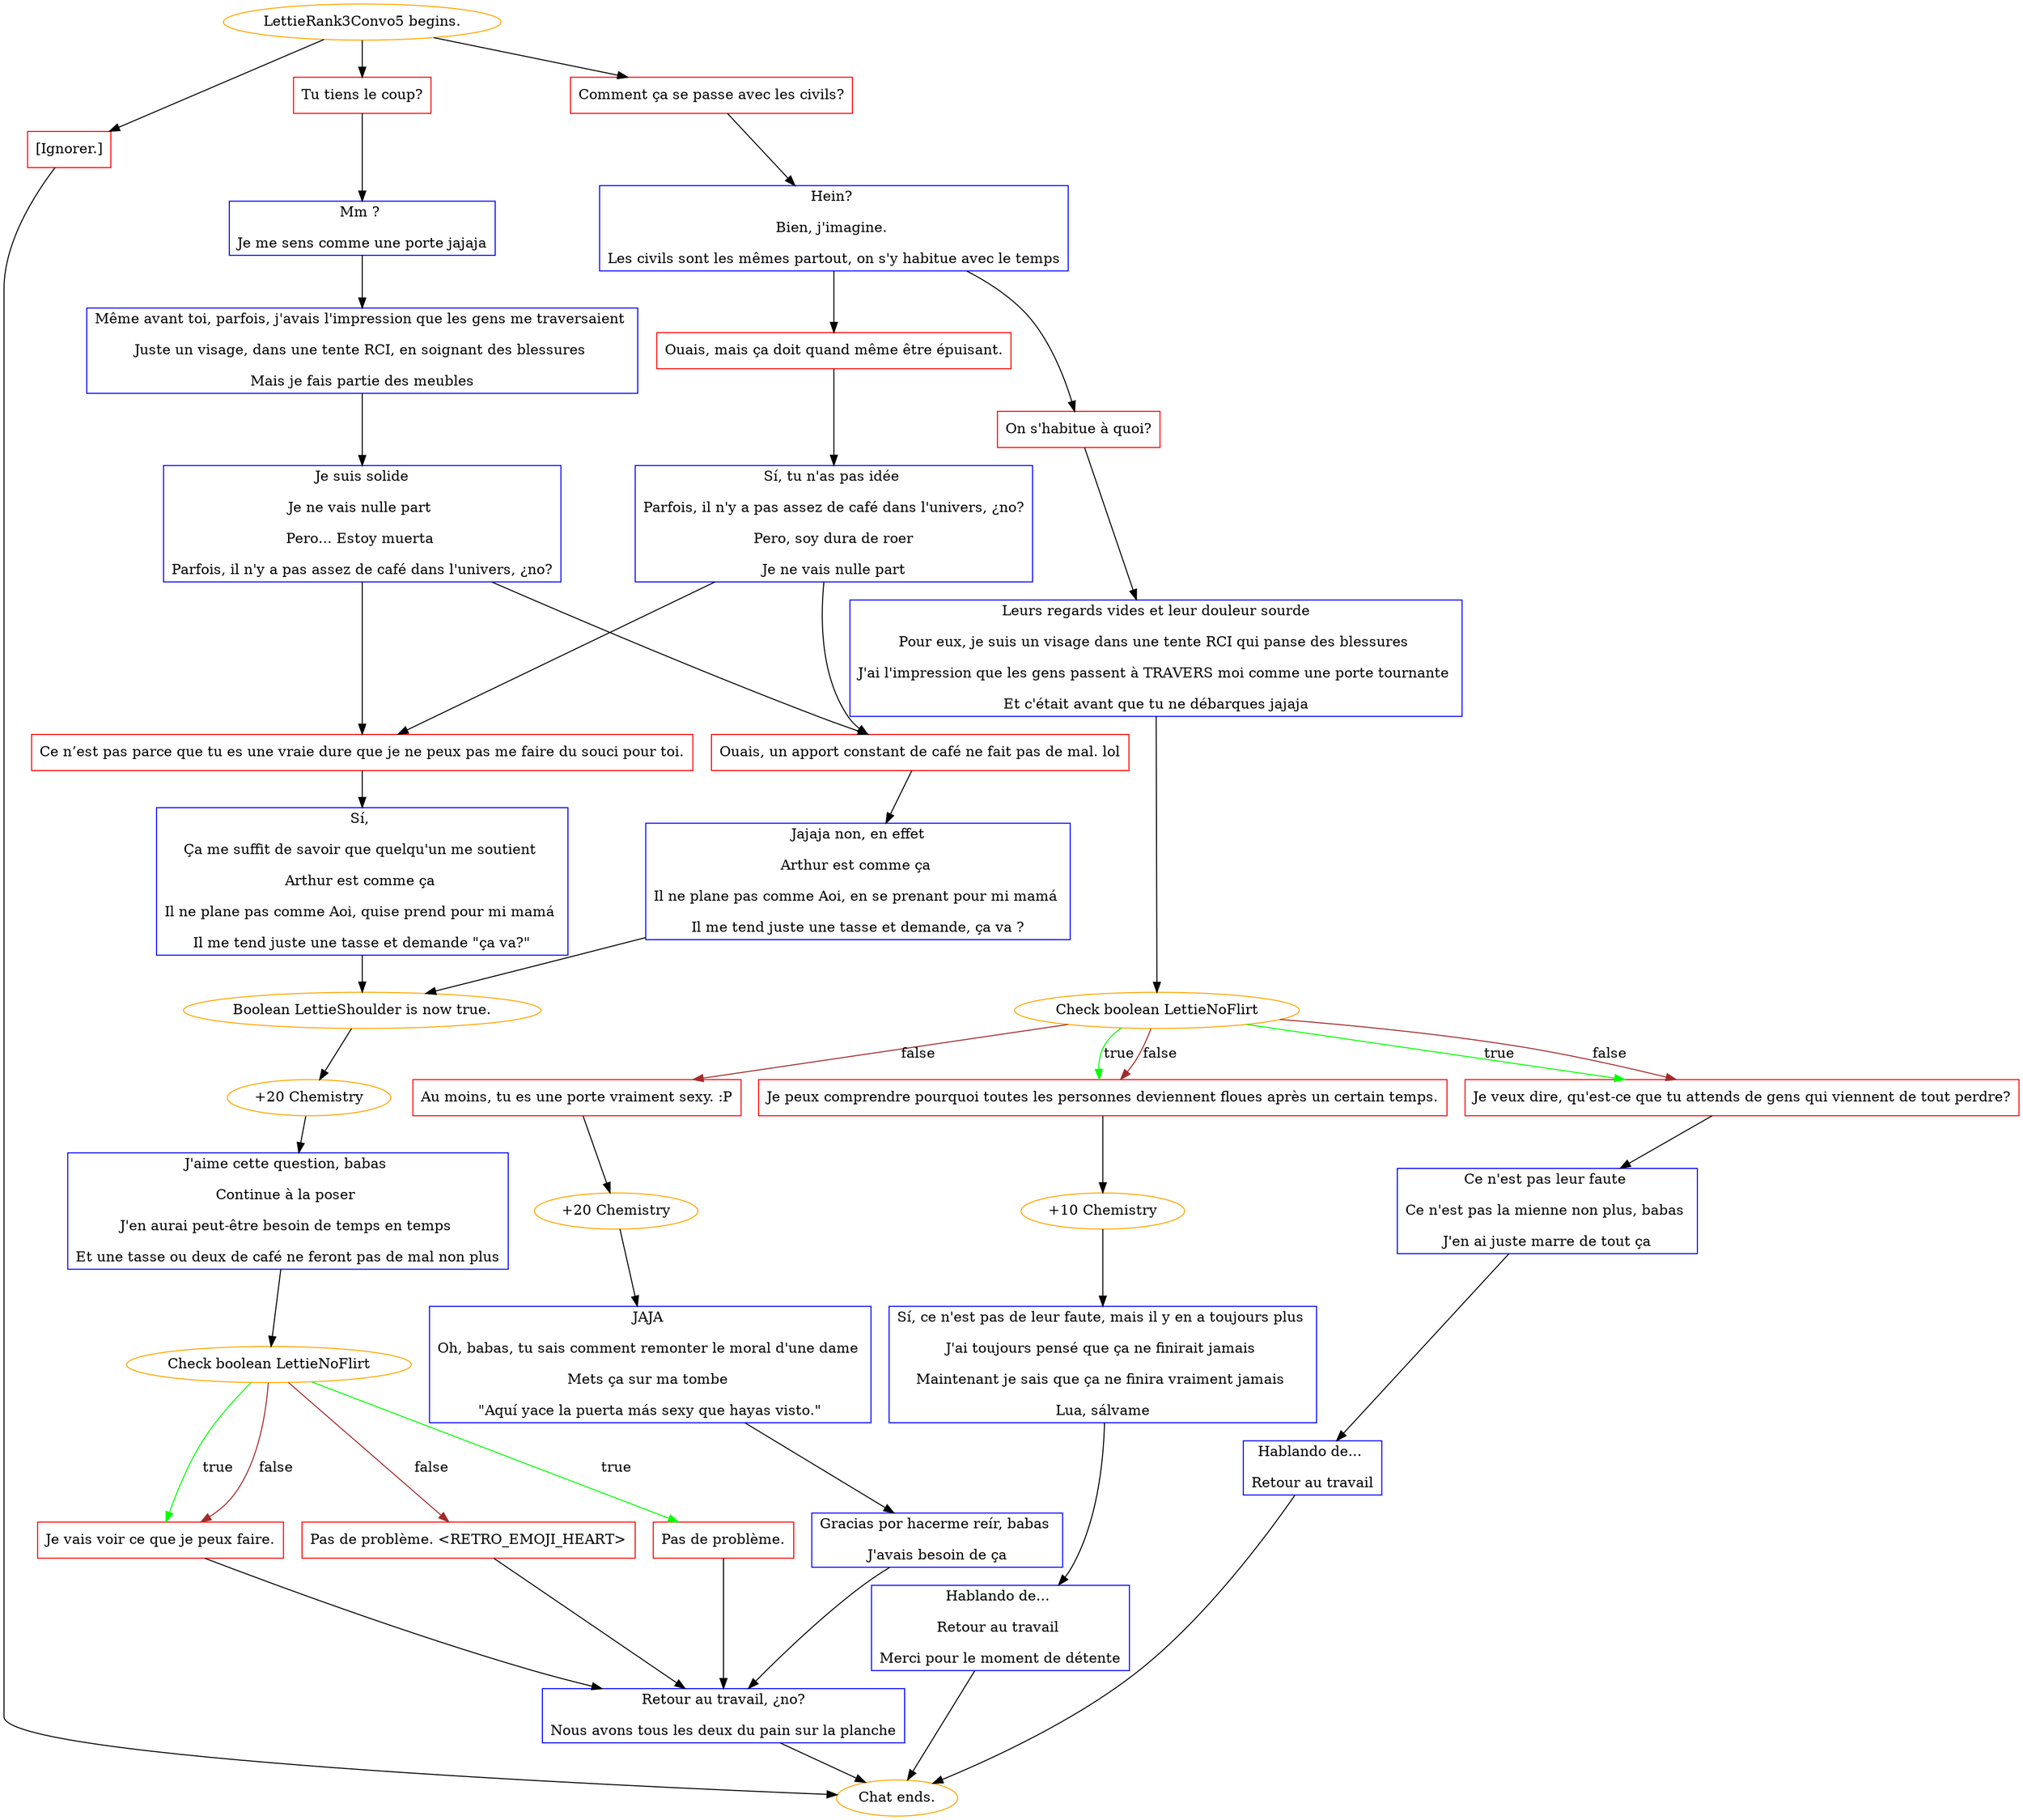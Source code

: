 digraph {
	"LettieRank3Convo5 begins." [color=orange];
		"LettieRank3Convo5 begins." -> j2968491836;
		"LettieRank3Convo5 begins." -> j2529609686;
		"LettieRank3Convo5 begins." -> j3055069876;
	j2968491836 [label="Tu tiens le coup?",shape=box,color=red];
		j2968491836 -> j2996018077;
	j2529609686 [label="Comment ça se passe avec les civils?",shape=box,color=red];
		j2529609686 -> j765962645;
	j3055069876 [label="[Ignorer.]",shape=box,color=red];
		j3055069876 -> "Chat ends.";
	j2996018077 [label="Mm ? 
Je me sens comme une porte jajaja",shape=box,color=blue];
		j2996018077 -> j4281152690;
	j765962645 [label="Hein? 
Bien, j'imagine. 
Les civils sont les mêmes partout, on s'y habitue avec le temps",shape=box,color=blue];
		j765962645 -> j2575859763;
		j765962645 -> j3434024055;
	"Chat ends." [color=orange];
	j4281152690 [label="Même avant toi, parfois, j'avais l'impression que les gens me traversaient 
Juste un visage, dans une tente RCI, en soignant des blessures 
Mais je fais partie des meubles",shape=box,color=blue];
		j4281152690 -> j3287604881;
	j2575859763 [label="Ouais, mais ça doit quand même être épuisant.",shape=box,color=red];
		j2575859763 -> j3888424399;
	j3434024055 [label="On s'habitue à quoi?",shape=box,color=red];
		j3434024055 -> j1105101679;
	j3287604881 [label="Je suis solide
Je ne vais nulle part 
Pero... Estoy muerta 
Parfois, il n'y a pas assez de café dans l'univers, ¿no?",shape=box,color=blue];
		j3287604881 -> j1134376107;
		j3287604881 -> j1809982114;
	j3888424399 [label="Sí, tu n'as pas idée 
Parfois, il n'y a pas assez de café dans l'univers, ¿no?
Pero, soy dura de roer
Je ne vais nulle part",shape=box,color=blue];
		j3888424399 -> j1134376107;
		j3888424399 -> j1809982114;
	j1105101679 [label="Leurs regards vides et leur douleur sourde
Pour eux, je suis un visage dans une tente RCI qui panse des blessures 
J'ai l'impression que les gens passent à TRAVERS moi comme une porte tournante 
Et c'était avant que tu ne débarques jajaja",shape=box,color=blue];
		j1105101679 -> j3843131114;
	j1134376107 [label="Ce n’est pas parce que tu es une vraie dure que je ne peux pas me faire du souci pour toi.",shape=box,color=red];
		j1134376107 -> j34290542;
	j1809982114 [label="Ouais, un apport constant de café ne fait pas de mal. lol",shape=box,color=red];
		j1809982114 -> j2447625201;
	j3843131114 [label="Check boolean LettieNoFlirt",color=orange];
		j3843131114 -> j2594239961 [label=true,color=green];
		j3843131114 -> j2794493798 [label=true,color=green];
		j3843131114 -> j2594239961 [label=false,color=brown];
		j3843131114 -> j2794493798 [label=false,color=brown];
		j3843131114 -> j3021891256 [label=false,color=brown];
	j34290542 [label="Sí, 
Ça me suffit de savoir que quelqu'un me soutient 
Arthur est comme ça 
Il ne plane pas comme Aoi, quise prend pour mi mamá 
Il me tend juste une tasse et demande \"ça va?\"",shape=box,color=blue];
		j34290542 -> j3839424436;
	j2447625201 [label="Jajaja non, en effet
Arthur est comme ça 
Il ne plane pas comme Aoi, en se prenant pour mi mamá 
Il me tend juste une tasse et demande, ça va ?",shape=box,color=blue];
		j2447625201 -> j3839424436;
	j2594239961 [label="Je veux dire, qu'est-ce que tu attends de gens qui viennent de tout perdre?",shape=box,color=red];
		j2594239961 -> j1964779319;
	j2794493798 [label="Je peux comprendre pourquoi toutes les personnes deviennent floues après un certain temps.",shape=box,color=red];
		j2794493798 -> j2172623273;
	j3021891256 [label="Au moins, tu es une porte vraiment sexy. :P",shape=box,color=red];
		j3021891256 -> j144931967;
	j3839424436 [label="Boolean LettieShoulder is now true.",color=orange];
		j3839424436 -> j3847205183;
	j1964779319 [label="Ce n'est pas leur faute 
Ce n'est pas la mienne non plus, babas 
J'en ai juste marre de tout ça",shape=box,color=blue];
		j1964779319 -> j3843068777;
	j2172623273 [label="+10 Chemistry",color=orange];
		j2172623273 -> j3513322171;
	j144931967 [label="+20 Chemistry",color=orange];
		j144931967 -> j979531125;
	j3847205183 [label="+20 Chemistry",color=orange];
		j3847205183 -> j3199927531;
	j3843068777 [label="Hablando de... 
Retour au travail",shape=box,color=blue];
		j3843068777 -> "Chat ends.";
	j3513322171 [label="Sí, ce n'est pas de leur faute, mais il y en a toujours plus 
J'ai toujours pensé que ça ne finirait jamais 
Maintenant je sais que ça ne finira vraiment jamais 
Lua, sálvame",shape=box,color=blue];
		j3513322171 -> j3925505706;
	j979531125 [label="JAJA 
Oh, babas, tu sais comment remonter le moral d'une dame 
Mets ça sur ma tombe 
\"Aquí yace la puerta más sexy que hayas visto.\"",shape=box,color=blue];
		j979531125 -> j145318543;
	j3199927531 [label="J'aime cette question, babas 
Continue à la poser 
J'en aurai peut-être besoin de temps en temps 
Et une tasse ou deux de café ne feront pas de mal non plus",shape=box,color=blue];
		j3199927531 -> j3234296588;
	j3925505706 [label="Hablando de... 
Retour au travail 
Merci pour le moment de détente",shape=box,color=blue];
		j3925505706 -> "Chat ends.";
	j145318543 [label="Gracias por hacerme reír, babas 
J'avais besoin de ça",shape=box,color=blue];
		j145318543 -> j1774146670;
	j3234296588 [label="Check boolean LettieNoFlirt",color=orange];
		j3234296588 -> j558625474 [label=true,color=green];
		j3234296588 -> j1001682494 [label=true,color=green];
		j3234296588 -> j3639194077 [label=false,color=brown];
		j3234296588 -> j1001682494 [label=false,color=brown];
	j1774146670 [label="Retour au travail, ¿no?
Nous avons tous les deux du pain sur la planche",shape=box,color=blue];
		j1774146670 -> "Chat ends.";
	j558625474 [label="Pas de problème.",shape=box,color=red];
		j558625474 -> j1774146670;
	j1001682494 [label="Je vais voir ce que je peux faire.",shape=box,color=red];
		j1001682494 -> j1774146670;
	j3639194077 [label="Pas de problème. <RETRO_EMOJI_HEART>",shape=box,color=red];
		j3639194077 -> j1774146670;
}